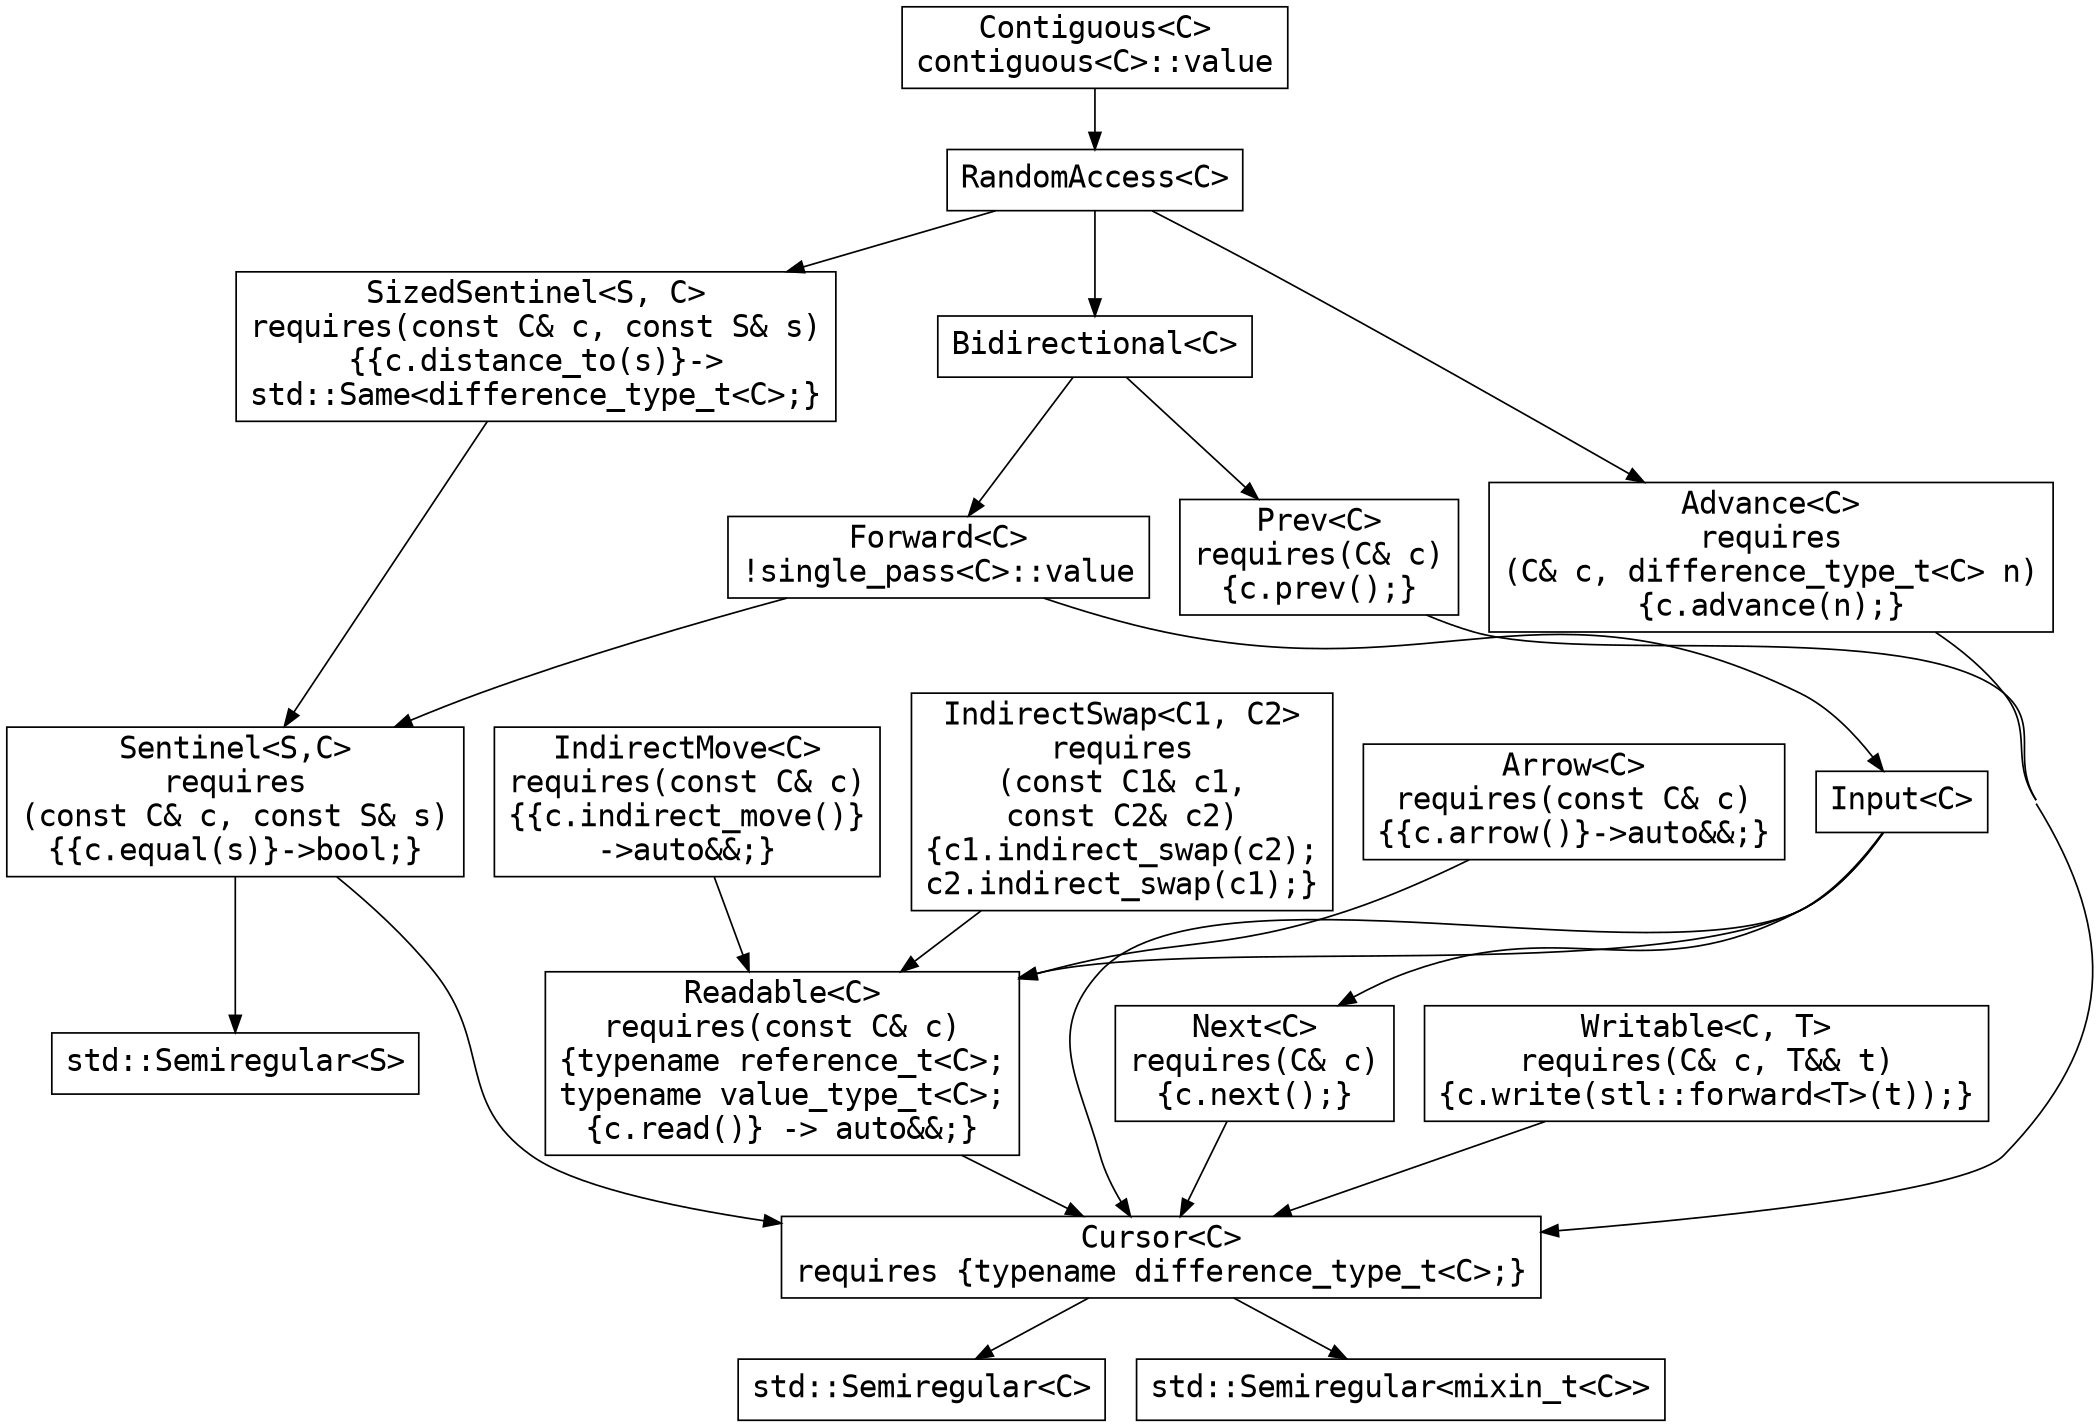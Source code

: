digraph iterator_concepts
{
  size ="14,14"
  ratio=compress
  concentrate=true
  graph [fontname = "courier" fontsize = 18.0];
  node [fontname = "courier" fontsize = 18.0];
  edge [fontname = "courier" fontsize = 18.0];

  // Nodes
  
  advance [label="Advance<C>\nrequires\n(C& c, difference_type_t<C> n)\n{c.advance(n);}" shape=box]
  arrow [label="Arrow<C>\nrequires(const C& c)\n{{c.arrow()}->auto&&;}" shape=box]
  contiguous [label="Contiguous<C>\ncontiguous<C>::value" shape=box]
  cursor [label="Cursor<C>\nrequires {typename difference_type_t<C>;}" shape=box]
  bidirectional [label="Bidirectional<C>" shape=box]
  forward [label="Forward<C>\n!single_pass<C>::value" shape=box]
  indirectmove [label="IndirectMove<C>\nrequires(const C& c)\n{{c.indirect_move()}\n->auto&&;}" shape=box]
  indirectswap [label="IndirectSwap<C1, C2>\nrequires\n(const C1& c1,\nconst C2& c2)\n{c1.indirect_swap(c2);\nc2.indirect_swap(c1);}" shape=box]
  input [label="Input<C>" shape=box]
  next [label="Next<C>\nrequires(C& c)\n{c.next();}" shape=box]
  prev [label="Prev<C>\nrequires(C& c)\n{c.prev();}" shape=box]
  randomaccess [label="RandomAccess<C>" shape=box]
  readable [label="Readable<C>\nrequires(const C& c)\n{typename reference_t<C>;\ntypename value_type_t<C>;\n{c.read()} -> auto&&;}" shape=box]
  semiregular [label="std::Semiregular<C>" shape=box]
  semiregular_mx [label="std::Semiregular<mixin_t<C>>" shape=box]
  semiregular_s [label="std::Semiregular<S>" shape=box]
  sentinel [label="Sentinel<S,C>\nrequires\n(const C& c, const S& s)\n{{c.equal(s)}->bool;}" shape=box]
  sizedsentinel [label="SizedSentinel<S, C>\nrequires(const C& c, const S& s)\n{{c.distance_to(s)}->\nstd::Same<difference_type_t<C>;}" shape=box]
  writable [label="Writable<C, T>\nrequires(C& c, T&& t)\n{c.write(stl::forward<T>(t));}" shape=box]
   
  // Edges
  
  cursor -> semiregular;
  cursor -> semiregular_mx;

  readable -> cursor;

  writable -> cursor;

  arrow -> readable;

  next -> cursor;
  prev -> cursor;
  advance -> cursor;

  sentinel -> cursor;
  sentinel -> semiregular_s;
  
  sizedsentinel -> sentinel;
  
  input -> cursor;
  input -> readable;
  input -> next;
  
  forward -> input;
  forward -> sentinel;
  
  bidirectional -> forward;
  bidirectional -> prev;
  
  randomaccess -> bidirectional;
  randomaccess -> advance;
  randomaccess -> sizedsentinel;
  
  contiguous -> randomaccess;

  indirectmove -> readable;

  indirectswap -> readable;

}